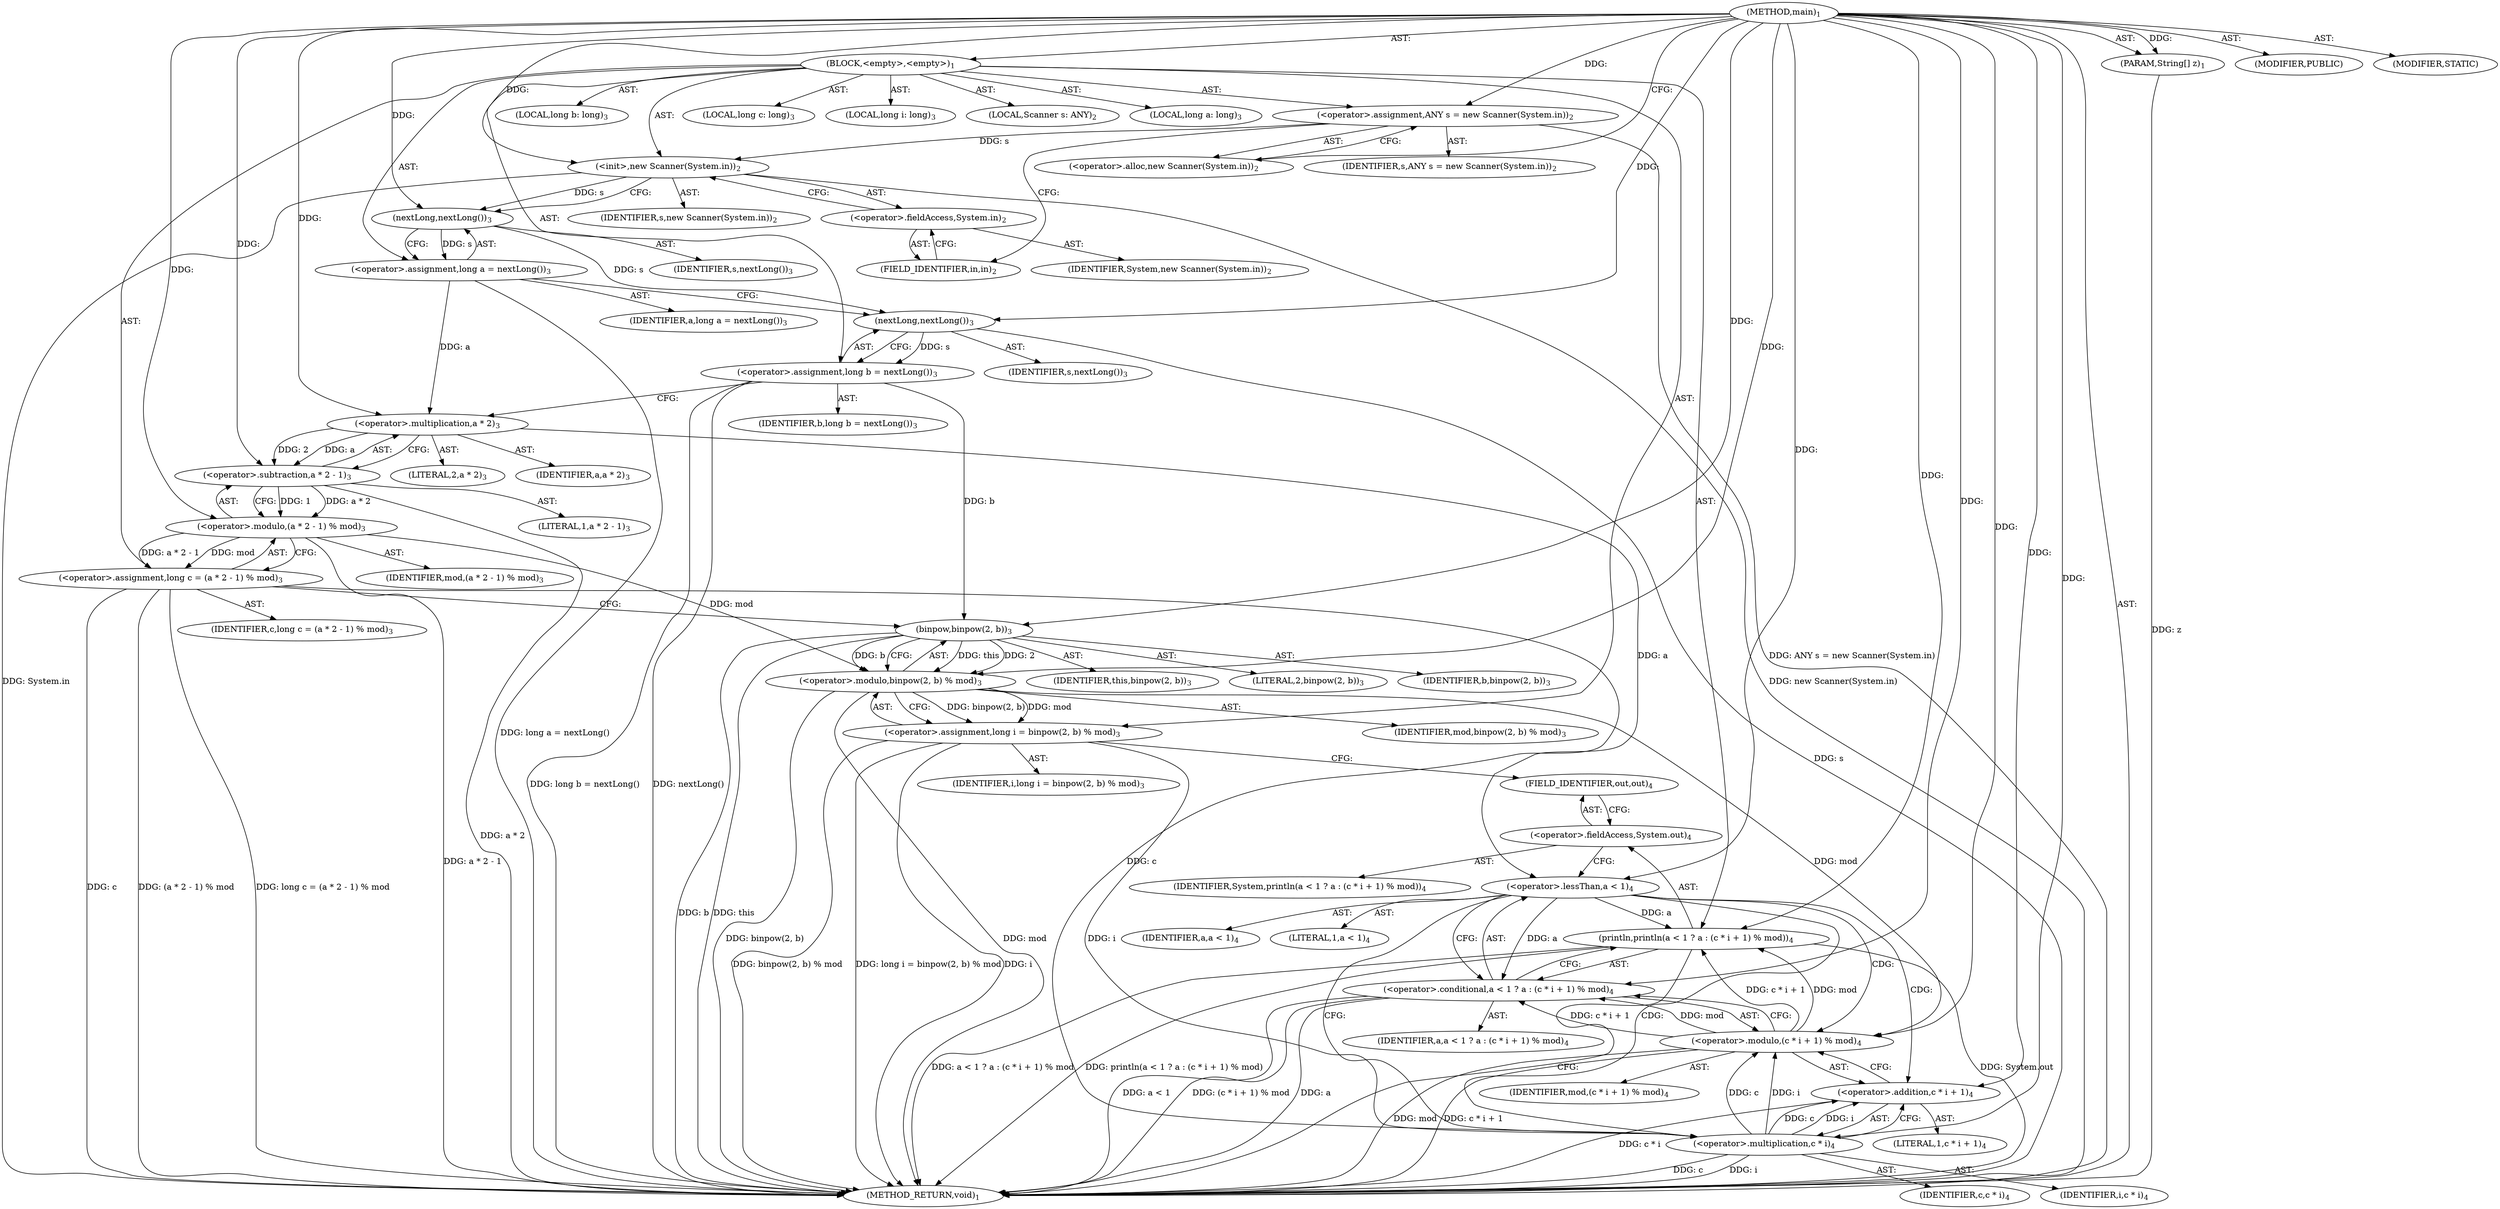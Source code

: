 digraph "main" {  
"19" [label = <(METHOD,main)<SUB>1</SUB>> ]
"20" [label = <(PARAM,String[] z)<SUB>1</SUB>> ]
"21" [label = <(BLOCK,&lt;empty&gt;,&lt;empty&gt;)<SUB>1</SUB>> ]
"4" [label = <(LOCAL,Scanner s: ANY)<SUB>2</SUB>> ]
"22" [label = <(&lt;operator&gt;.assignment,ANY s = new Scanner(System.in))<SUB>2</SUB>> ]
"23" [label = <(IDENTIFIER,s,ANY s = new Scanner(System.in))<SUB>2</SUB>> ]
"24" [label = <(&lt;operator&gt;.alloc,new Scanner(System.in))<SUB>2</SUB>> ]
"25" [label = <(&lt;init&gt;,new Scanner(System.in))<SUB>2</SUB>> ]
"3" [label = <(IDENTIFIER,s,new Scanner(System.in))<SUB>2</SUB>> ]
"26" [label = <(&lt;operator&gt;.fieldAccess,System.in)<SUB>2</SUB>> ]
"27" [label = <(IDENTIFIER,System,new Scanner(System.in))<SUB>2</SUB>> ]
"28" [label = <(FIELD_IDENTIFIER,in,in)<SUB>2</SUB>> ]
"29" [label = <(LOCAL,long a: long)<SUB>3</SUB>> ]
"30" [label = <(LOCAL,long b: long)<SUB>3</SUB>> ]
"31" [label = <(LOCAL,long c: long)<SUB>3</SUB>> ]
"32" [label = <(LOCAL,long i: long)<SUB>3</SUB>> ]
"33" [label = <(&lt;operator&gt;.assignment,long a = nextLong())<SUB>3</SUB>> ]
"34" [label = <(IDENTIFIER,a,long a = nextLong())<SUB>3</SUB>> ]
"35" [label = <(nextLong,nextLong())<SUB>3</SUB>> ]
"36" [label = <(IDENTIFIER,s,nextLong())<SUB>3</SUB>> ]
"37" [label = <(&lt;operator&gt;.assignment,long b = nextLong())<SUB>3</SUB>> ]
"38" [label = <(IDENTIFIER,b,long b = nextLong())<SUB>3</SUB>> ]
"39" [label = <(nextLong,nextLong())<SUB>3</SUB>> ]
"40" [label = <(IDENTIFIER,s,nextLong())<SUB>3</SUB>> ]
"41" [label = <(&lt;operator&gt;.assignment,long c = (a * 2 - 1) % mod)<SUB>3</SUB>> ]
"42" [label = <(IDENTIFIER,c,long c = (a * 2 - 1) % mod)<SUB>3</SUB>> ]
"43" [label = <(&lt;operator&gt;.modulo,(a * 2 - 1) % mod)<SUB>3</SUB>> ]
"44" [label = <(&lt;operator&gt;.subtraction,a * 2 - 1)<SUB>3</SUB>> ]
"45" [label = <(&lt;operator&gt;.multiplication,a * 2)<SUB>3</SUB>> ]
"46" [label = <(IDENTIFIER,a,a * 2)<SUB>3</SUB>> ]
"47" [label = <(LITERAL,2,a * 2)<SUB>3</SUB>> ]
"48" [label = <(LITERAL,1,a * 2 - 1)<SUB>3</SUB>> ]
"49" [label = <(IDENTIFIER,mod,(a * 2 - 1) % mod)<SUB>3</SUB>> ]
"50" [label = <(&lt;operator&gt;.assignment,long i = binpow(2, b) % mod)<SUB>3</SUB>> ]
"51" [label = <(IDENTIFIER,i,long i = binpow(2, b) % mod)<SUB>3</SUB>> ]
"52" [label = <(&lt;operator&gt;.modulo,binpow(2, b) % mod)<SUB>3</SUB>> ]
"53" [label = <(binpow,binpow(2, b))<SUB>3</SUB>> ]
"54" [label = <(IDENTIFIER,this,binpow(2, b))<SUB>3</SUB>> ]
"55" [label = <(LITERAL,2,binpow(2, b))<SUB>3</SUB>> ]
"56" [label = <(IDENTIFIER,b,binpow(2, b))<SUB>3</SUB>> ]
"57" [label = <(IDENTIFIER,mod,binpow(2, b) % mod)<SUB>3</SUB>> ]
"58" [label = <(println,println(a &lt; 1 ? a : (c * i + 1) % mod))<SUB>4</SUB>> ]
"59" [label = <(&lt;operator&gt;.fieldAccess,System.out)<SUB>4</SUB>> ]
"60" [label = <(IDENTIFIER,System,println(a &lt; 1 ? a : (c * i + 1) % mod))<SUB>4</SUB>> ]
"61" [label = <(FIELD_IDENTIFIER,out,out)<SUB>4</SUB>> ]
"62" [label = <(&lt;operator&gt;.conditional,a &lt; 1 ? a : (c * i + 1) % mod)<SUB>4</SUB>> ]
"63" [label = <(&lt;operator&gt;.lessThan,a &lt; 1)<SUB>4</SUB>> ]
"64" [label = <(IDENTIFIER,a,a &lt; 1)<SUB>4</SUB>> ]
"65" [label = <(LITERAL,1,a &lt; 1)<SUB>4</SUB>> ]
"66" [label = <(IDENTIFIER,a,a &lt; 1 ? a : (c * i + 1) % mod)<SUB>4</SUB>> ]
"67" [label = <(&lt;operator&gt;.modulo,(c * i + 1) % mod)<SUB>4</SUB>> ]
"68" [label = <(&lt;operator&gt;.addition,c * i + 1)<SUB>4</SUB>> ]
"69" [label = <(&lt;operator&gt;.multiplication,c * i)<SUB>4</SUB>> ]
"70" [label = <(IDENTIFIER,c,c * i)<SUB>4</SUB>> ]
"71" [label = <(IDENTIFIER,i,c * i)<SUB>4</SUB>> ]
"72" [label = <(LITERAL,1,c * i + 1)<SUB>4</SUB>> ]
"73" [label = <(IDENTIFIER,mod,(c * i + 1) % mod)<SUB>4</SUB>> ]
"74" [label = <(MODIFIER,PUBLIC)> ]
"75" [label = <(MODIFIER,STATIC)> ]
"76" [label = <(METHOD_RETURN,void)<SUB>1</SUB>> ]
  "19" -> "20"  [ label = "AST: "] 
  "19" -> "21"  [ label = "AST: "] 
  "19" -> "74"  [ label = "AST: "] 
  "19" -> "75"  [ label = "AST: "] 
  "19" -> "76"  [ label = "AST: "] 
  "21" -> "4"  [ label = "AST: "] 
  "21" -> "22"  [ label = "AST: "] 
  "21" -> "25"  [ label = "AST: "] 
  "21" -> "29"  [ label = "AST: "] 
  "21" -> "30"  [ label = "AST: "] 
  "21" -> "31"  [ label = "AST: "] 
  "21" -> "32"  [ label = "AST: "] 
  "21" -> "33"  [ label = "AST: "] 
  "21" -> "37"  [ label = "AST: "] 
  "21" -> "41"  [ label = "AST: "] 
  "21" -> "50"  [ label = "AST: "] 
  "21" -> "58"  [ label = "AST: "] 
  "22" -> "23"  [ label = "AST: "] 
  "22" -> "24"  [ label = "AST: "] 
  "25" -> "3"  [ label = "AST: "] 
  "25" -> "26"  [ label = "AST: "] 
  "26" -> "27"  [ label = "AST: "] 
  "26" -> "28"  [ label = "AST: "] 
  "33" -> "34"  [ label = "AST: "] 
  "33" -> "35"  [ label = "AST: "] 
  "35" -> "36"  [ label = "AST: "] 
  "37" -> "38"  [ label = "AST: "] 
  "37" -> "39"  [ label = "AST: "] 
  "39" -> "40"  [ label = "AST: "] 
  "41" -> "42"  [ label = "AST: "] 
  "41" -> "43"  [ label = "AST: "] 
  "43" -> "44"  [ label = "AST: "] 
  "43" -> "49"  [ label = "AST: "] 
  "44" -> "45"  [ label = "AST: "] 
  "44" -> "48"  [ label = "AST: "] 
  "45" -> "46"  [ label = "AST: "] 
  "45" -> "47"  [ label = "AST: "] 
  "50" -> "51"  [ label = "AST: "] 
  "50" -> "52"  [ label = "AST: "] 
  "52" -> "53"  [ label = "AST: "] 
  "52" -> "57"  [ label = "AST: "] 
  "53" -> "54"  [ label = "AST: "] 
  "53" -> "55"  [ label = "AST: "] 
  "53" -> "56"  [ label = "AST: "] 
  "58" -> "59"  [ label = "AST: "] 
  "58" -> "62"  [ label = "AST: "] 
  "59" -> "60"  [ label = "AST: "] 
  "59" -> "61"  [ label = "AST: "] 
  "62" -> "63"  [ label = "AST: "] 
  "62" -> "66"  [ label = "AST: "] 
  "62" -> "67"  [ label = "AST: "] 
  "63" -> "64"  [ label = "AST: "] 
  "63" -> "65"  [ label = "AST: "] 
  "67" -> "68"  [ label = "AST: "] 
  "67" -> "73"  [ label = "AST: "] 
  "68" -> "69"  [ label = "AST: "] 
  "68" -> "72"  [ label = "AST: "] 
  "69" -> "70"  [ label = "AST: "] 
  "69" -> "71"  [ label = "AST: "] 
  "22" -> "28"  [ label = "CFG: "] 
  "25" -> "35"  [ label = "CFG: "] 
  "33" -> "39"  [ label = "CFG: "] 
  "37" -> "45"  [ label = "CFG: "] 
  "41" -> "53"  [ label = "CFG: "] 
  "50" -> "61"  [ label = "CFG: "] 
  "58" -> "76"  [ label = "CFG: "] 
  "24" -> "22"  [ label = "CFG: "] 
  "26" -> "25"  [ label = "CFG: "] 
  "35" -> "33"  [ label = "CFG: "] 
  "39" -> "37"  [ label = "CFG: "] 
  "43" -> "41"  [ label = "CFG: "] 
  "52" -> "50"  [ label = "CFG: "] 
  "59" -> "63"  [ label = "CFG: "] 
  "62" -> "58"  [ label = "CFG: "] 
  "28" -> "26"  [ label = "CFG: "] 
  "44" -> "43"  [ label = "CFG: "] 
  "53" -> "52"  [ label = "CFG: "] 
  "61" -> "59"  [ label = "CFG: "] 
  "63" -> "62"  [ label = "CFG: "] 
  "63" -> "69"  [ label = "CFG: "] 
  "67" -> "62"  [ label = "CFG: "] 
  "45" -> "44"  [ label = "CFG: "] 
  "68" -> "67"  [ label = "CFG: "] 
  "69" -> "68"  [ label = "CFG: "] 
  "19" -> "24"  [ label = "CFG: "] 
  "20" -> "76"  [ label = "DDG: z"] 
  "22" -> "76"  [ label = "DDG: ANY s = new Scanner(System.in)"] 
  "25" -> "76"  [ label = "DDG: System.in"] 
  "25" -> "76"  [ label = "DDG: new Scanner(System.in)"] 
  "33" -> "76"  [ label = "DDG: long a = nextLong()"] 
  "39" -> "76"  [ label = "DDG: s"] 
  "37" -> "76"  [ label = "DDG: nextLong()"] 
  "37" -> "76"  [ label = "DDG: long b = nextLong()"] 
  "41" -> "76"  [ label = "DDG: c"] 
  "44" -> "76"  [ label = "DDG: a * 2"] 
  "43" -> "76"  [ label = "DDG: a * 2 - 1"] 
  "41" -> "76"  [ label = "DDG: (a * 2 - 1) % mod"] 
  "41" -> "76"  [ label = "DDG: long c = (a * 2 - 1) % mod"] 
  "50" -> "76"  [ label = "DDG: i"] 
  "53" -> "76"  [ label = "DDG: b"] 
  "52" -> "76"  [ label = "DDG: binpow(2, b)"] 
  "52" -> "76"  [ label = "DDG: mod"] 
  "50" -> "76"  [ label = "DDG: binpow(2, b) % mod"] 
  "50" -> "76"  [ label = "DDG: long i = binpow(2, b) % mod"] 
  "58" -> "76"  [ label = "DDG: System.out"] 
  "62" -> "76"  [ label = "DDG: a &lt; 1"] 
  "69" -> "76"  [ label = "DDG: c"] 
  "69" -> "76"  [ label = "DDG: i"] 
  "68" -> "76"  [ label = "DDG: c * i"] 
  "67" -> "76"  [ label = "DDG: c * i + 1"] 
  "67" -> "76"  [ label = "DDG: mod"] 
  "62" -> "76"  [ label = "DDG: (c * i + 1) % mod"] 
  "62" -> "76"  [ label = "DDG: a"] 
  "58" -> "76"  [ label = "DDG: a &lt; 1 ? a : (c * i + 1) % mod"] 
  "58" -> "76"  [ label = "DDG: println(a &lt; 1 ? a : (c * i + 1) % mod)"] 
  "53" -> "76"  [ label = "DDG: this"] 
  "19" -> "20"  [ label = "DDG: "] 
  "19" -> "22"  [ label = "DDG: "] 
  "35" -> "33"  [ label = "DDG: s"] 
  "39" -> "37"  [ label = "DDG: s"] 
  "43" -> "41"  [ label = "DDG: a * 2 - 1"] 
  "43" -> "41"  [ label = "DDG: mod"] 
  "52" -> "50"  [ label = "DDG: binpow(2, b)"] 
  "52" -> "50"  [ label = "DDG: mod"] 
  "22" -> "25"  [ label = "DDG: s"] 
  "19" -> "25"  [ label = "DDG: "] 
  "63" -> "58"  [ label = "DDG: a"] 
  "19" -> "58"  [ label = "DDG: "] 
  "67" -> "58"  [ label = "DDG: c * i + 1"] 
  "67" -> "58"  [ label = "DDG: mod"] 
  "25" -> "35"  [ label = "DDG: s"] 
  "19" -> "35"  [ label = "DDG: "] 
  "35" -> "39"  [ label = "DDG: s"] 
  "19" -> "39"  [ label = "DDG: "] 
  "44" -> "43"  [ label = "DDG: a * 2"] 
  "44" -> "43"  [ label = "DDG: 1"] 
  "19" -> "43"  [ label = "DDG: "] 
  "53" -> "52"  [ label = "DDG: this"] 
  "53" -> "52"  [ label = "DDG: 2"] 
  "53" -> "52"  [ label = "DDG: b"] 
  "43" -> "52"  [ label = "DDG: mod"] 
  "19" -> "52"  [ label = "DDG: "] 
  "63" -> "62"  [ label = "DDG: a"] 
  "19" -> "62"  [ label = "DDG: "] 
  "67" -> "62"  [ label = "DDG: c * i + 1"] 
  "67" -> "62"  [ label = "DDG: mod"] 
  "45" -> "44"  [ label = "DDG: a"] 
  "45" -> "44"  [ label = "DDG: 2"] 
  "19" -> "44"  [ label = "DDG: "] 
  "19" -> "53"  [ label = "DDG: "] 
  "37" -> "53"  [ label = "DDG: b"] 
  "45" -> "63"  [ label = "DDG: a"] 
  "19" -> "63"  [ label = "DDG: "] 
  "69" -> "67"  [ label = "DDG: c"] 
  "69" -> "67"  [ label = "DDG: i"] 
  "19" -> "67"  [ label = "DDG: "] 
  "52" -> "67"  [ label = "DDG: mod"] 
  "33" -> "45"  [ label = "DDG: a"] 
  "19" -> "45"  [ label = "DDG: "] 
  "69" -> "68"  [ label = "DDG: c"] 
  "69" -> "68"  [ label = "DDG: i"] 
  "19" -> "68"  [ label = "DDG: "] 
  "41" -> "69"  [ label = "DDG: c"] 
  "19" -> "69"  [ label = "DDG: "] 
  "50" -> "69"  [ label = "DDG: i"] 
  "63" -> "69"  [ label = "CDG: "] 
  "63" -> "68"  [ label = "CDG: "] 
  "63" -> "67"  [ label = "CDG: "] 
}
